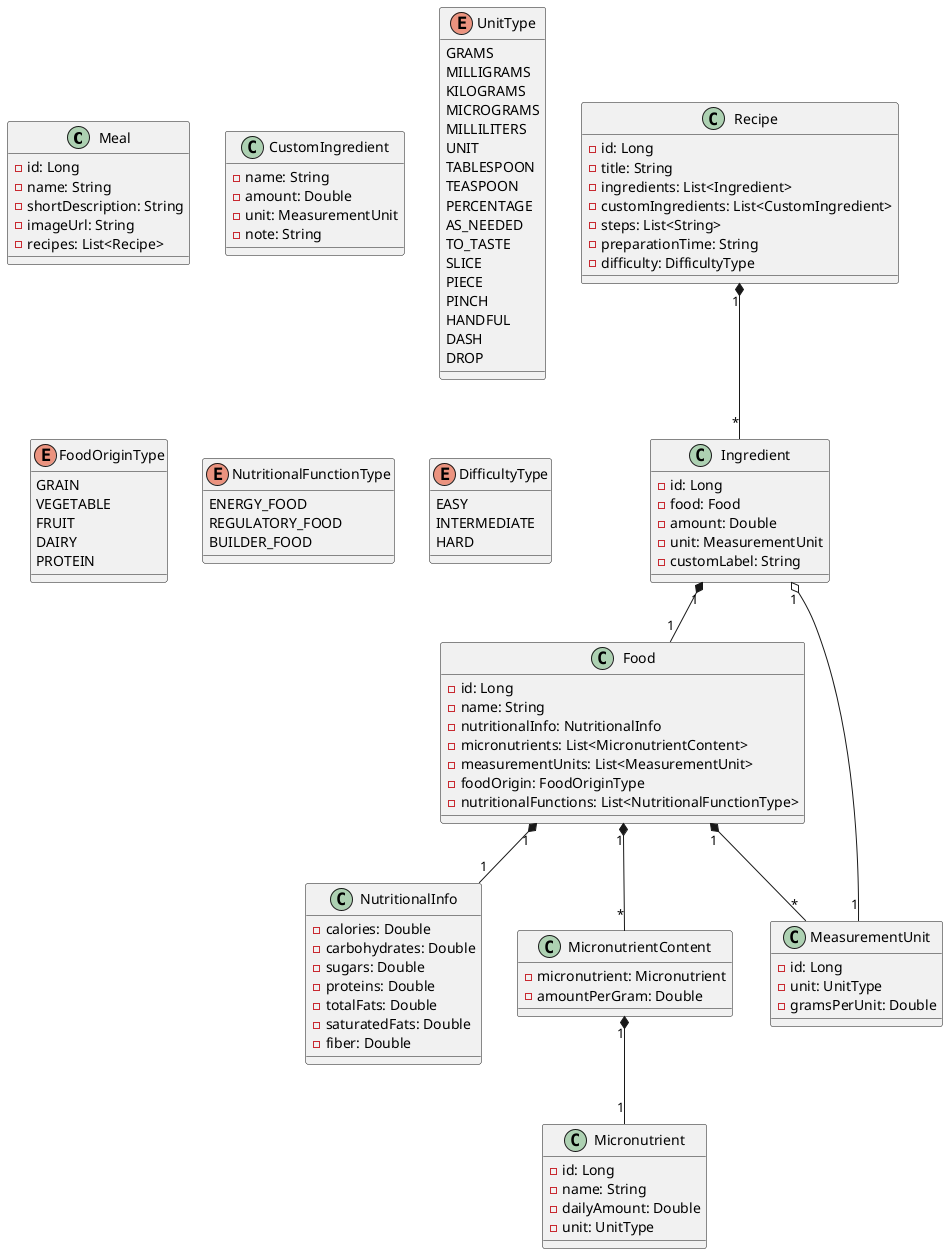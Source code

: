 @startuml

class Meal {
    - id: Long
    - name: String
    - shortDescription: String
    - imageUrl: String
    - recipes: List<Recipe>

}

class Recipe {
    - id: Long
    - title: String
    - ingredients: List<Ingredient>
    - customIngredients: List<CustomIngredient>
    - steps: List<String>
    - preparationTime: String
    - difficulty: DifficultyType
}


class Ingredient {
    - id: Long
    - food: Food
    - amount: Double
    - unit: MeasurementUnit
    - customLabel: String
}


class CustomIngredient {
    - name: String
    - amount: Double
    - unit: MeasurementUnit
    - note: String
}


class Food {
    - id: Long
    - name: String
    - nutritionalInfo: NutritionalInfo
    - micronutrients: List<MicronutrientContent>
    - measurementUnits: List<MeasurementUnit>
    - foodOrigin: FoodOriginType
    - nutritionalFunctions: List<NutritionalFunctionType>
}


class NutritionalInfo {
    - calories: Double
    - carbohydrates: Double
    - sugars: Double
    - proteins: Double
    - totalFats: Double
    - saturatedFats: Double
    - fiber: Double
}

class MicronutrientContent {
    - micronutrient: Micronutrient
    - amountPerGram: Double
}

class Micronutrient {
    - id: Long
    - name: String
    - dailyAmount: Double
    - unit: UnitType
}

class MeasurementUnit {
    - id: Long
    - unit: UnitType
    - gramsPerUnit: Double
}


Ingredient "1" *-- "1" Food
Ingredient "1" o-- "1" MeasurementUnit

Recipe "1" *-- "*" Ingredient

Food "1" *-- "1" NutritionalInfo
Food "1" *-- "*" MeasurementUnit
Food "1" *-- "*" MicronutrientContent

MicronutrientContent "1" *-- "1" Micronutrient



enum UnitType {
    GRAMS
    MILLIGRAMS
    KILOGRAMS
    MICROGRAMS
    MILLILITERS
    UNIT
    TABLESPOON
    TEASPOON
    PERCENTAGE
    AS_NEEDED
    TO_TASTE
    SLICE
    PIECE
    PINCH
    HANDFUL
    DASH
    DROP
}

enum FoodOriginType {
    GRAIN
    VEGETABLE
    FRUIT
    DAIRY
    PROTEIN
}

enum NutritionalFunctionType {
    ENERGY_FOOD
    REGULATORY_FOOD
    BUILDER_FOOD
}

enum DifficultyType {
    EASY
    INTERMEDIATE
    HARD
}

@enduml
